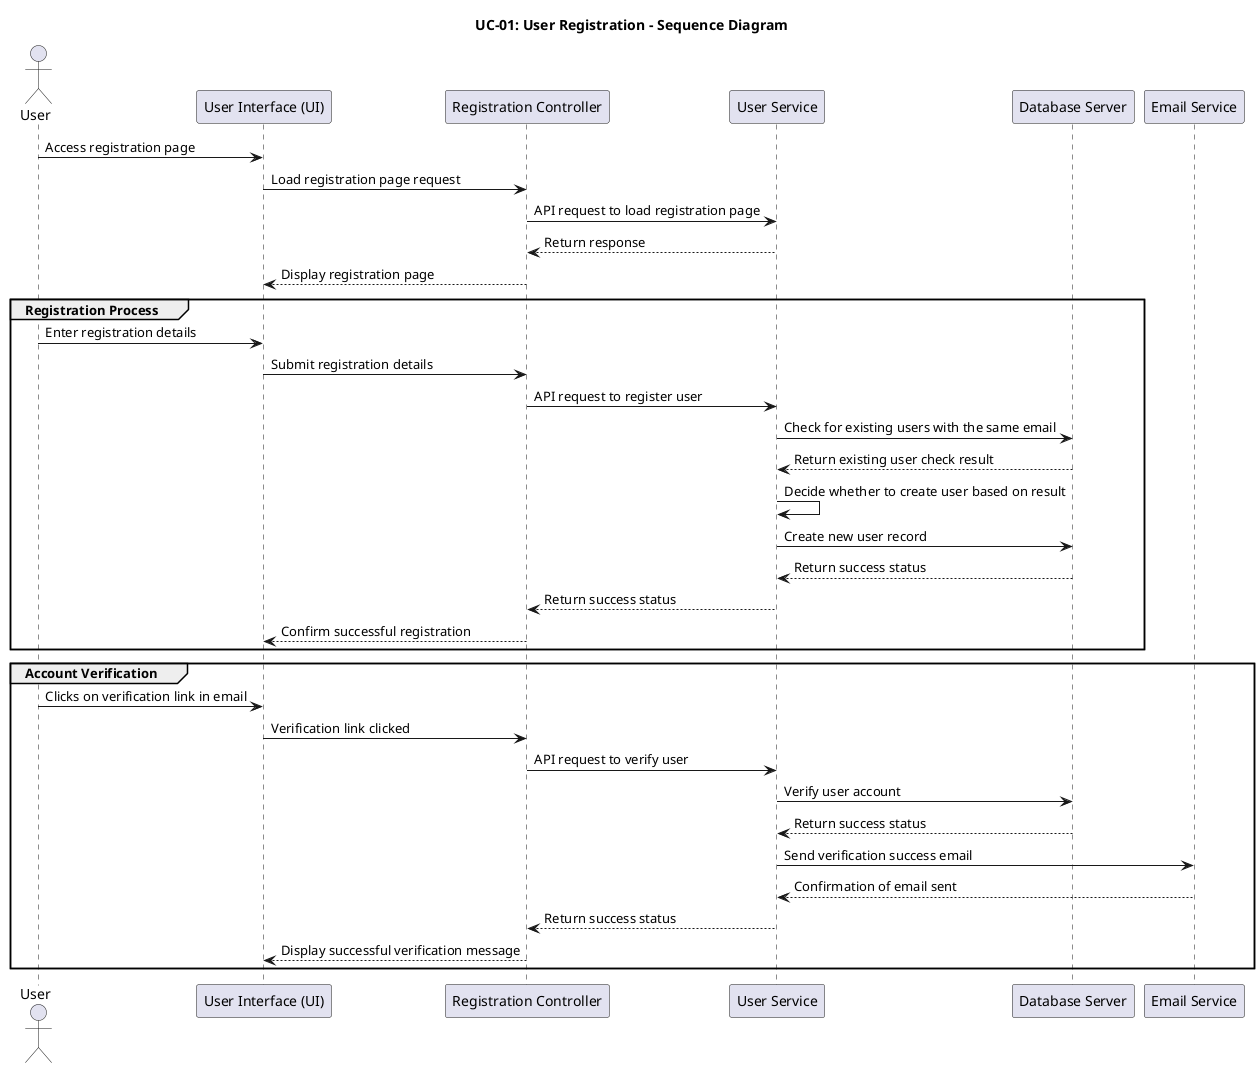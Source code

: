 @startuml
title UC-01: User Registration - Sequence Diagram

actor "User" as user
participant "User Interface (UI)" as ui
participant "Registration Controller" as regCtrl
participant "User Service" as userService
participant "Database Server" as dbServer
participant "Email Service" as emailService

user -> ui: Access registration page
ui -> regCtrl: Load registration page request
regCtrl -> userService: API request to load registration page
userService --> regCtrl: Return response
regCtrl --> ui: Display registration page

group Registration Process
    user -> ui: Enter registration details
    ui -> regCtrl: Submit registration details
    regCtrl -> userService: API request to register user
    userService -> dbServer: Check for existing users with the same email
    dbServer --> userService: Return existing user check result
    userService -> userService: Decide whether to create user based on result
    userService -> dbServer: Create new user record
    dbServer --> userService: Return success status
    userService --> regCtrl: Return success status
    regCtrl --> ui: Confirm successful registration
end group

group Account Verification
    user -> ui: Clicks on verification link in email
    ui -> regCtrl: Verification link clicked
    regCtrl -> userService: API request to verify user
    userService -> dbServer: Verify user account
    dbServer --> userService: Return success status
    userService -> emailService: Send verification success email
    emailService --> userService: Confirmation of email sent
    userService --> regCtrl: Return success status
    regCtrl --> ui: Display successful verification message
end group

@enduml
